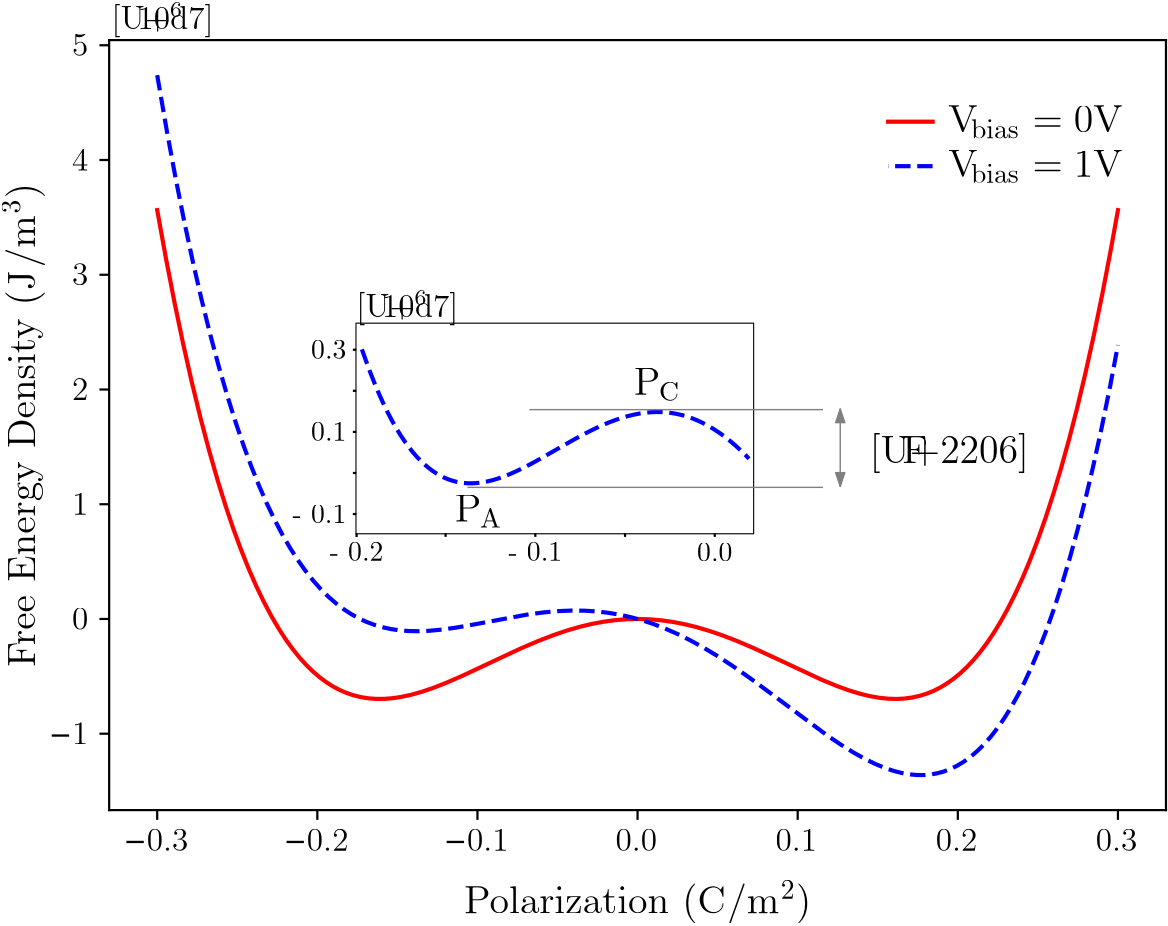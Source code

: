 <?xml version="1.0"?>
<!DOCTYPE ipe SYSTEM "ipe.dtd">
<ipe version="70000" creator="pdftoipe 2021/09/08">
<ipestyle>
<layout paper="595 842" frame="454.134 333.329" origin="48.258 159.787"/>
<symbol name="bullet"><path matrix="0.04 0 0 0.04 0 0" fill="black">
18 0 0 18 0 0 e</path></symbol>
</ipestyle>
<!-- Page: 1 1 -->
<page>
<path fill="1.000000 1.000000 1.000000" fillrule="wind">
39.2968 41.685 m
419.752 41.685 l
419.752 318.885 l
39.2968 318.885 l
39.2968 41.685 l
h
</path>
<path stroke="0.000000 0.000000 0.000000" pen="0.8" join="1">
56.59 41.685 m
56.59 38.185 l
</path>
<text stroke="0.000000 0.000000 0.000000" pos="0 0" transformations="affine" size="11.9552" valign="baseline" matrix="1 0 0 1 52.829 27.092">0.3</text>
<path fill="0.000000 0.000000 0.000000" fillrule="wind">
45.5098 30.641 m
51.77 30.641 l
51.77 29.811 l
45.5098 29.811 l
45.5098 30.641 l
h
</path>
<path stroke="0.000000 0.000000 0.000000" pen="0.8" join="1">
114.235 41.685 m
114.235 38.185 l
</path>
<text stroke="0.000000 0.000000 0.000000" pos="0 0" transformations="affine" size="11.9552" valign="baseline" matrix="1 0 0 1 110.473 27.092">0.2</text>
<path fill="0.000000 0.000000 0.000000" fillrule="wind">
103.154 30.641 m
109.414 30.641 l
109.414 29.811 l
103.154 29.811 l
103.154 30.641 l
h
</path>
<path stroke="0.000000 0.000000 0.000000" pen="0.8" join="1">
171.88 41.685 m
171.88 38.185 l
</path>
<text stroke="0.000000 0.000000 0.000000" pos="0 0" transformations="affine" size="11.9552" valign="baseline" matrix="1 0 0 1 168.118 27.092">0.1</text>
<path fill="0.000000 0.000000 0.000000" fillrule="wind">
160.799 30.641 m
167.059 30.641 l
167.059 29.811 l
160.799 29.811 l
160.799 30.641 l
h
</path>
<path stroke="0.000000 0.000000 0.000000" pen="0.8" join="1">
229.524 41.685 m
229.524 38.185 l
</path>
<text stroke="0.000000 0.000000 0.000000" pos="0 0" transformations="affine" size="11.9552" valign="baseline" matrix="1 0 0 1 221.571 27.092">0.0</text>
<path stroke="0.000000 0.000000 0.000000" pen="0.8" join="1">
287.169 41.685 m
287.169 38.185 l
</path>
<text stroke="0.000000 0.000000 0.000000" pos="0 0" transformations="affine" size="11.9552" valign="baseline" matrix="1 0 0 1 279.216 27.092">0.1</text>
<path stroke="0.000000 0.000000 0.000000" pen="0.8" join="1">
344.814 41.685 m
344.814 38.185 l
</path>
<text stroke="0.000000 0.000000 0.000000" pos="0 0" transformations="affine" size="11.9552" valign="baseline" matrix="1 0 0 1 336.86 27.092">0.2</text>
<path stroke="0.000000 0.000000 0.000000" pen="0.8" join="1">
402.458 41.685 m
402.458 38.185 l
</path>
<text stroke="0.000000 0.000000 0.000000" pos="0 0" transformations="affine" size="11.9552" valign="baseline" matrix="1 0 0 1 394.505 27.092">0.3</text>
<path stroke="0.000000 0.000000 0.000000" pen="0.8" join="1">
39.2968 69.194 m
35.7968 69.194 l
</path>
<text stroke="0.000000 0.000000 0.000000" pos="0 0" transformations="affine" size="11.9552" valign="baseline" matrix="1 0 0 1 25.9417 65.397">1</text>
<path fill="0.000000 0.000000 0.000000" fillrule="wind">
18.6228 68.947 m
24.8828 68.947 l
24.8828 68.117 l
18.6228 68.117 l
18.6228 68.947 l
h
</path>
<path stroke="0.000000 0.000000 0.000000" pen="0.8" join="1">
39.2968 110.501 m
35.7968 110.501 l
</path>
<text stroke="0.000000 0.000000 0.000000" pos="0 0" transformations="affine" size="11.9552" valign="baseline" matrix="1 0 0 1 25.9378 106.704">0</text>
<path stroke="0.000000 0.000000 0.000000" pen="0.8" join="1">
39.2968 151.807 m
35.7968 151.807 l
</path>
<text stroke="0.000000 0.000000 0.000000" pos="0 0" transformations="affine" size="11.9552" valign="baseline" matrix="1 0 0 1 25.9378 148.011">1</text>
<path stroke="0.000000 0.000000 0.000000" pen="0.8" join="1">
39.2968 193.114 m
35.7968 193.114 l
</path>
<text stroke="0.000000 0.000000 0.000000" pos="0 0" transformations="affine" size="11.9552" valign="baseline" matrix="1 0 0 1 25.9378 189.317">2</text>
<path stroke="0.000000 0.000000 0.000000" pen="0.8" join="1">
39.2968 234.421 m
35.7968 234.421 l
</path>
<text stroke="0.000000 0.000000 0.000000" pos="0 0" transformations="affine" size="11.9552" valign="baseline" matrix="1 0 0 1 25.9378 230.624">3</text>
<path stroke="0.000000 0.000000 0.000000" pen="0.8" join="1">
39.2968 275.728 m
35.7968 275.728 l
</path>
<text stroke="0.000000 0.000000 0.000000" pos="0 0" transformations="affine" size="11.9552" valign="baseline" matrix="1 0 0 1 25.9378 271.931">4</text>
<path stroke="0.000000 0.000000 0.000000" pen="0.8" join="1">
39.2968 317.035 m
35.7968 317.035 l
</path>
<text stroke="0.000000 0.000000 0.000000" pos="0 0" transformations="affine" size="11.9552" valign="baseline" matrix="1 0 0 1 25.9378 313.238">5</text>
<text stroke="0.000000 0.000000 0.000000" pos="0 0" transformations="affine" size="11.9552" valign="baseline" matrix="1 0 0 1 40.1668 322.854">[U+d7]</text>
<text stroke="0.000000 0.000000 0.000000" pos="0 0" transformations="affine" size="11.9552" valign="baseline" matrix="1 0 0 1 49.4648 322.854">10</text>
<text stroke="0.000000 0.000000 0.000000" pos="0 0" transformations="affine" size="7.9701" valign="baseline" matrix="1 0 0 1 61.1708 327.193">6</text>
<path stroke="1.000000 0.000000 0.000000" pen="1.5" join="1" cap="2">
56.59 257.689 m
59.706 240.478 l
62.822 224.441 l
65.938 209.531 l
69.054 195.702 l
72.17 182.907 l
75.286 171.103 l
78.402 160.244 l
81.172 151.352 l
83.941 143.143 l
86.711 135.589 l
89.481 128.661 l
92.25 122.332 l
95.02 116.573 l
97.79 111.358 l
100.56 106.661 l
102.983 102.956 l
105.407 99.609 l
107.83 96.606 l
110.254 93.929 l
112.677 91.563 l
115.101 89.492 l
117.524 87.701 l
119.948 86.174 l
122.371 84.897 l
124.795 83.856 l
127.218 83.037 l
129.988 82.354 l
132.757 81.922 l
135.527 81.723 l
138.297 81.736 l
141.413 81.984 l
144.529 82.452 l
147.991 83.203 l
151.799 84.272 l
155.954 85.68 l
160.801 87.578 l
166.686 90.15 l
175.342 94.216 l
187.459 99.884 l
193.691 102.555 l
199.231 104.691 l
204.078 106.333 l
208.578 107.642 l
213.079 108.721 l
217.234 109.499 l
221.388 110.06 l
225.543 110.395 l
229.697 110.5 l
233.852 110.375 l
238.007 110.021 l
242.161 109.443 l
246.316 108.646 l
250.816 107.549 l
255.317 106.224 l
260.164 104.565 l
265.357 102.555 l
271.243 100.039 l
278.86 96.525 l
295.824 88.608 l
301.364 86.33 l
305.864 84.715 l
309.673 83.564 l
313.135 82.725 l
316.597 82.117 l
319.713 81.793 l
322.829 81.707 l
325.599 81.851 l
328.368 82.223 l
331.138 82.841 l
333.562 83.6 l
335.985 84.577 l
338.409 85.785 l
340.832 87.238 l
343.256 88.953 l
345.679 90.942 l
348.103 93.222 l
350.526 95.809 l
352.95 98.717 l
355.373 101.963 l
357.797 105.565 l
360.22 109.538 l
362.644 113.9 l
365.413 119.383 l
368.183 125.424 l
370.953 132.049 l
373.722 139.286 l
376.492 147.164 l
379.262 155.711 l
382.032 164.956 l
384.801 174.93 l
387.571 185.663 l
390.687 198.684 l
393.803 212.749 l
396.919 227.906 l
400.035 244.199 l
402.458 257.689 l
402.458 257.689 l
</path>
<path stroke="0.000000 0.000000 1.000000" pen="1.5" dash="[5.55 2.4] 0" join="1">
56.59 306.285 m
60.053 286.262 l
63.168 269.477 l
66.284 253.814 l
69.4 239.226 l
72.516 225.668 l
75.632 213.096 l
78.748 201.464 l
81.864 190.731 l
84.98 180.854 l
87.75 172.759 l
90.519 165.281 l
93.289 158.39 l
96.059 152.061 l
98.828 146.265 l
101.598 140.977 l
104.368 136.171 l
107.138 131.822 l
109.907 127.906 l
112.677 124.399 l
115.447 121.277 l
118.216 118.517 l
120.986 116.098 l
123.756 113.997 l
126.526 112.193 l
129.295 110.665 l
132.065 109.395 l
134.835 108.361 l
137.604 107.544 l
140.72 106.864 l
143.836 106.41 l
147.298 106.141 l
150.761 106.091 l
154.569 106.249 l
159.07 106.672 l
164.263 107.402 l
170.841 108.567 l
189.883 112.091 l
195.768 112.871 l
200.962 113.33 l
205.809 113.527 l
210.309 113.484 l
214.464 113.236 l
218.619 112.775 l
222.773 112.094 l
226.928 111.185 l
231.082 110.047 l
235.237 108.677 l
239.391 107.08 l
243.892 105.099 l
248.393 102.867 l
253.24 100.198 l
258.087 97.277 l
263.626 93.666 l
269.858 89.316 l
277.475 83.704 l
297.555 68.75 l
302.749 65.23 l
307.249 62.43 l
311.404 60.109 l
315.212 58.251 l
318.674 56.823 l
321.79 55.78 l
324.56 55.065 l
327.33 54.571 l
330.099 54.317 l
332.523 54.305 l
334.946 54.506 l
337.37 54.932 l
339.793 55.597 l
342.217 56.517 l
344.64 57.706 l
347.064 59.179 l
349.487 60.951 l
351.911 63.038 l
354.334 65.457 l
356.758 68.223 l
359.181 71.354 l
361.605 74.865 l
364.028 78.776 l
366.452 83.103 l
368.875 87.865 l
371.299 93.079 l
374.069 99.617 l
376.838 106.798 l
379.608 114.652 l
382.378 123.209 l
385.147 132.498 l
387.917 142.55 l
390.687 153.396 l
393.457 165.067 l
396.573 179.224 l
399.688 194.513 l
402.458 209.092 l
402.458 209.092 l
</path>
<path stroke="0.000000 0.000000 0.000000" pen="0.8" join="1" cap="2">
39.2968 41.685 m
39.2968 318.885 l
</path>
<path stroke="0.000000 0.000000 0.000000" pen="0.8" join="1" cap="2">
419.752 41.685 m
419.752 318.885 l
</path>
<path stroke="0.000000 0.000000 0.000000" pen="0.8" join="1" cap="2">
39.2968 41.685 m
419.752 41.685 l
</path>
<path stroke="0.000000 0.000000 0.000000" pen="0.8" join="1" cap="2">
39.2968 318.885 m
419.752 318.885 l
</path>
<path stroke="0.000000 0.000000 0.000000" pen="0.4" join="1">
128.151 141.171 m
271.312 141.171 l
271.312 216.987 l
128.151 216.987 l
128.151 141.171 l
h
</path>
<path stroke="0.000000 0.000000 1.000000" pen="1.5" dash="[5.55 2.4] 0" join="1">
130.277 207.582 m
131.611 203.837 l
133.325 199.189 l
134.883 195.24 l
136.441 191.545 l
137.999 188.098 l
139.557 184.889 l
141.115 181.912 l
142.673 179.157 l
144.231 176.617 l
145.789 174.285 l
147.191 172.357 l
148.593 170.586 l
149.995 168.967 l
151.397 167.493 l
152.8 166.16 l
154.202 164.963 l
155.604 163.896 l
157.006 162.955 l
158.408 162.134 l
159.811 161.429 l
161.213 160.834 l
162.615 160.346 l
164.017 159.958 l
165.419 159.668 l
166.977 159.453 l
168.535 159.346 l
170.093 159.34 l
171.651 159.429 l
173.365 159.631 l
175.079 159.933 l
176.948 160.368 l
178.818 160.905 l
180.843 161.591 l
183.024 162.436 l
185.361 163.449 l
188.009 164.71 l
190.97 166.235 l
194.553 168.199 l
200.006 171.318 l
206.861 175.22 l
210.6 177.231 l
213.716 178.799 l
216.52 180.103 l
219.169 181.225 l
221.662 182.17 l
223.999 182.949 l
226.18 183.574 l
228.361 184.095 l
230.386 184.478 l
232.411 184.761 l
234.437 184.94 l
236.306 185.008 l
238.176 184.979 l
240.046 184.852 l
241.915 184.624 l
243.785 184.292 l
245.654 183.853 l
247.524 183.307 l
249.393 182.651 l
251.263 181.883 l
253.132 181.002 l
255.002 180.007 l
256.871 178.898 l
258.741 177.672 l
260.611 176.33 l
262.48 174.872 l
264.506 173.16 l
266.531 171.311 l
268.556 169.325 l
269.647 168.199 l
269.647 168.199 l
</path>
<text stroke="0.000000 0.000000 0.000000" pos="0 0" transformations="affine" size="14.3462" valign="baseline" matrix="0 1 -1 0 12.626 93.17">F</text>
<text stroke="0.000000 0.000000 0.000000" pos="0 0" transformations="affine" size="14.3462" valign="baseline" matrix="0 1 -1 0 12.626 101.161">ree</text>
<text stroke="0.000000 0.000000 0.000000" pos="0 0" transformations="affine" size="14.3462" valign="baseline" matrix="0 1 -1 0 12.626 123.802">Energy</text>
<text stroke="0.000000 0.000000 0.000000" pos="0 0" transformations="affine" size="14.3462" valign="baseline" matrix="0 1 -1 0 12.626 171.985">Densit</text>
<text stroke="0.000000 0.000000 0.000000" pos="0 0" transformations="affine" size="14.3462" valign="baseline" matrix="0 1 -1 0 12.626 211.279">y</text>
<text stroke="0.000000 0.000000 0.000000" pos="0 0" transformations="affine" size="14.3462" valign="baseline" matrix="0 1 -1 0 12.626 223.37">(</text>
<text stroke="0.000000 0.000000 0.000000" pos="0 0" transformations="affine" size="14.3462" valign="baseline" matrix="0 1 -1 0 12.626 228.835">J</text>
<text stroke="0.000000 0.000000 0.000000" pos="0 0" transformations="affine" size="14.3462" valign="baseline" matrix="0 1 -1 0 12.626 237.144">/m</text>
<text stroke="0.000000 0.000000 0.000000" pos="0 0" transformations="affine" size="9.9626" valign="baseline" matrix="0 1 -1 0 7.42 256.458">3</text>
<text stroke="0.000000 0.000000 0.000000" pos="0 0" transformations="affine" size="14.3462" valign="baseline" matrix="0 1 -1 0 12.626 261.937">)</text>
<text stroke="0.000000 0.000000 0.000000" pos="0 0" transformations="affine" size="14.3462" valign="baseline" matrix="1 0 0 1 167.01 4.587">P</text>
<text stroke="0.000000 0.000000 0.000000" pos="0 0" transformations="affine" size="14.3462" valign="baseline" matrix="1 0 0 1 176.18 4.587">olarization</text>
<text stroke="0.000000 0.000000 0.000000" pos="0 0" transformations="affine" size="14.3462" valign="baseline" matrix="1 0 0 1 245.633 4.587">(</text>
<text stroke="0.000000 0.000000 0.000000" pos="0 0" transformations="affine" size="14.3462" valign="baseline" matrix="1 0 0 1 251.095 4.587">C</text>
<text stroke="0.000000 0.000000 0.000000" pos="0 0" transformations="affine" size="14.3462" valign="baseline" matrix="1 0 0 1 261.79 4.587">/m</text>
<text stroke="0.000000 0.000000 0.000000" pos="0 0" transformations="affine" size="9.9626" valign="baseline" matrix="1 0 0 1 281.096 9.793">2</text>
<text stroke="0.000000 0.000000 0.000000" pos="0 0" transformations="affine" size="14.3462" valign="baseline" matrix="1 0 0 1 286.575 4.587">)</text>
<path stroke="1.000000 0.000000 0.000000" pen="1.5" join="1" cap="2">
335.742 289.513 m
335.742 289.513 l
319.742 289.513 l
</path>
<path stroke="0.000000 0.000000 1.000000" pen="1.5" dash="[5.55 2.4] 0" join="1">
335.742 273.513 m
335.742 273.513 l
319.742 273.513 l
</path>
<text stroke="0.000000 0.000000 0.000000" pos="0 0" transformations="affine" size="14.3462" valign="baseline" matrix="1 0 0 1 341.353 285.687">V</text>
<text stroke="0.000000 0.000000 0.000000" pos="0 0" transformations="affine" size="9.9626" valign="baseline" matrix="1 0 0 1 349.543 283.535">bias</text>
<text stroke="0.000000 0.000000 0.000000" pos="0 0" transformations="affine" size="14.3462" valign="baseline" matrix="1 0 0 1 371.67 285.687">=</text>
<text stroke="0.000000 0.000000 0.000000" pos="0 0" transformations="affine" size="14.3462" valign="baseline" matrix="1 0 0 1 386.584 285.687">0</text>
<text stroke="0.000000 0.000000 0.000000" pos="0 0" transformations="affine" size="14.3462" valign="baseline" matrix="1 0 0 1 393.604 285.687">V</text>
<text stroke="0.000000 0.000000 0.000000" pos="0 0" transformations="affine" size="14.3462" valign="baseline" matrix="1 0 0 1 341.353 269.687">V</text>
<text stroke="0.000000 0.000000 0.000000" pos="0 0" transformations="affine" size="9.9626" valign="baseline" matrix="1 0 0 1 349.543 267.535">bias</text>
<text stroke="0.000000 0.000000 0.000000" pos="0 0" transformations="affine" size="14.3462" valign="baseline" matrix="1 0 0 1 371.67 269.687">=</text>
<text stroke="0.000000 0.000000 0.000000" pos="0 0" transformations="affine" size="14.3462" valign="baseline" matrix="1 0 0 1 386.584 269.687">1</text>
<text stroke="0.000000 0.000000 0.000000" pos="0 0" transformations="affine" size="14.3462" valign="baseline" matrix="1 0 0 1 393.604 269.687">V</text>
<path stroke="0.501999 0.501999 0.501999" pen="0.5" join="1">
190.572 185.853 m
296.262 185.853 l
</path>
<path stroke="0.501999 0.501999 0.501999" pen="0.5" join="1">
168.262 157.878 m
296.262 157.878 l
</path>
<text stroke="0.000000 0.000000 0.000000" pos="0 0" transformations="affine" size="14.3462" valign="baseline" matrix="1 0 0 1 313.097 166.641">[U+2206]</text>
<text stroke="0.000000 0.000000 0.000000" pos="0 0" transformations="affine" size="14.3462" valign="baseline" matrix="1 0 0 1 324.803 166.641">F</text>
<path stroke="0.501999 0.501999 0.501999" pen="0.5" join="1">
302.482 186.169 m
302.482 158.194 l
</path>
<path fill="0.501999 0.501999 0.501999">
302.482 158.194 m
304.147 163.194 l
300.817 163.194 l
302.482 158.194 l
h
</path>
<path stroke="0.501999 0.501999 0.501999" pen="0.5" join="1">
302.482 158.194 m
304.147 163.194 l
300.817 163.194 l
302.482 158.194 l
h
</path>
<path fill="0.501999 0.501999 0.501999">
302.482 186.169 m
300.817 181.169 l
304.147 181.169 l
302.482 186.169 l
h
</path>
<path stroke="0.501999 0.501999 0.501999" pen="0.5" join="1">
302.482 186.169 m
300.817 181.169 l
304.147 181.169 l
302.482 186.169 l
h
</path>
<text stroke="0.000000 0.000000 0.000000" pos="0 0" transformations="affine" size="14.3462" valign="baseline" matrix="1 0 0 1 163.731 145.575">P</text>
<text stroke="0.000000 0.000000 0.000000" pos="0 0" transformations="affine" size="9.9626" valign="baseline" matrix="1 0 0 1 172.785 143.423">A</text>
<text stroke="0.000000 0.000000 0.000000" pos="0 0" transformations="affine" size="14.3462" valign="baseline" matrix="1 0 0 1 228.193 191.218">P</text>
<text stroke="0.000000 0.000000 0.000000" pos="0 0" transformations="affine" size="9.9626" valign="baseline" matrix="1 0 0 1 237.248 189.066">C</text>
<path stroke="0.000000 0.000000 0.000000" pen="0.8" join="1">
128.364 141.279 m
128.364 140.018 l
</path>
<path stroke="0.000000 0.000000 0.000000" pen="0.8" join="1">
160.415 141.309 m
160.415 140.048 l
</path>
<path stroke="0.000000 0.000000 0.000000" pen="0.8" join="1">
192.716 141.309 m
192.716 140.048 l
</path>
<path stroke="0.000000 0.000000 0.000000" pen="0.8" join="1">
225.017 141.309 m
225.017 140.048 l
</path>
<path stroke="0.000000 0.000000 0.000000" pen="0.8" join="1">
257.318 141.309 m
257.318 140.048 l
</path>
<path stroke="0.000000 0.000000 0.000000" pen="0.8" join="1">
128.253 148.28 m
127.035 148.28 l
</path>
<path stroke="0.000000 0.000000 0.000000" pen="0.8" join="1">
128.253 163.066 m
127.035 163.066 l
</path>
<path stroke="0.000000 0.000000 0.000000" pen="0.8" join="1">
128.253 177.852 m
127.035 177.852 l
</path>
<path stroke="0.000000 0.000000 0.000000" pen="0.8" join="1">
128.253 192.638 m
127.035 192.638 l
</path>
<path stroke="0.000000 0.000000 0.000000" pen="0.8" join="1">
128.253 207.424 m
127.035 207.424 l
</path>
<text stroke="0.000000 0.000000 0.000000" pos="0 0" transformations="affine" size="9.9626" valign="baseline" matrix="1 0 0 1 118.678 131.487">-</text>
<text stroke="0.000000 0.000000 0.000000" pos="0 0" transformations="affine" size="9.9626" valign="baseline" matrix="1 0 0 1 125.316 131.487">0.2</text>
<text stroke="0.000000 0.000000 0.000000" pos="0 0" transformations="affine" size="9.9626" valign="baseline" matrix="1 0 0 1 183.03 131.487">-</text>
<text stroke="0.000000 0.000000 0.000000" pos="0 0" transformations="affine" size="9.9626" valign="baseline" matrix="1 0 0 1 189.668 131.487">0.1</text>
<text stroke="0.000000 0.000000 0.000000" pos="0 0" transformations="affine" size="9.9626" valign="baseline" matrix="1 0 0 1 250.953 131.276">0.0</text>
<text stroke="0.000000 0.000000 0.000000" pos="0 0" transformations="affine" size="9.9626" valign="baseline" matrix="1 0 0 1 105.332 145.07">-</text>
<text stroke="0.000000 0.000000 0.000000" pos="0 0" transformations="affine" size="9.9626" valign="baseline" matrix="1 0 0 1 111.97 145.07">0.1</text>
<text stroke="0.000000 0.000000 0.000000" pos="0 0" transformations="affine" size="9.9626" valign="baseline" matrix="1 0 0 1 111.974 174.642">0.1</text>
<text stroke="0.000000 0.000000 0.000000" pos="0 0" transformations="affine" size="9.9626" valign="baseline" matrix="1 0 0 1 111.974 204.214">0.3</text>
<text stroke="0.000000 0.000000 0.000000" pos="0 0" transformations="affine" size="11.9552" valign="baseline" matrix="1 0 0 1 128.232 219.187">[U+d7]</text>
<text stroke="0.000000 0.000000 0.000000" pos="0 0" transformations="affine" size="11.9552" valign="baseline" matrix="1 0 0 1 137.53 219.187">10</text>
<text stroke="0.000000 0.000000 0.000000" pos="0 0" transformations="affine" size="7.9701" valign="baseline" matrix="1 0 0 1 149.236 223.526">6</text>
</page>
</ipe>
